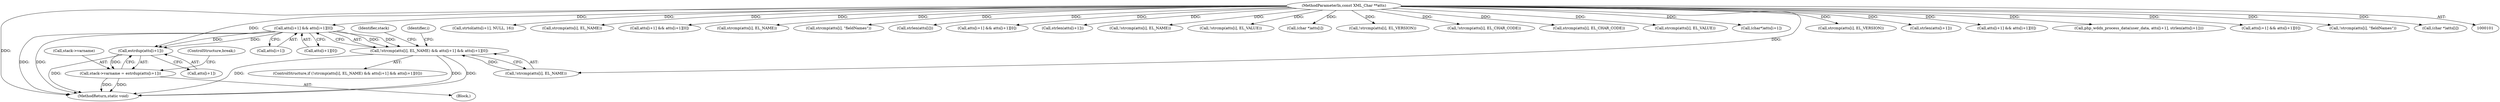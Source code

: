 digraph "0_php-src_c4cca4c20e75359c9a13a1f9a36cb7b4e9601d29?w=1@array" {
"1000550" [label="(Call,atts[i+1] && atts[i+1][0])"];
"1000104" [label="(MethodParameterIn,const XML_Char **atts)"];
"1000543" [label="(Call,!strcmp(atts[i], EL_NAME) && atts[i+1] && atts[i+1][0])"];
"1000576" [label="(Call,estrdup(atts[i+1]))"];
"1000572" [label="(Call,stack->varname = estrdup(atts[i+1]))"];
"1000284" [label="(Call,strtol(atts[i+1], NULL, 16))"];
"1000573" [label="(Call,stack->varname)"];
"1000779" [label="(Call,strcmp(atts[i], EL_NAME))"];
"1000625" [label="(Call,atts[i+1] && atts[i+1][0])"];
"1000545" [label="(Call,strcmp(atts[i], EL_NAME))"];
"1000620" [label="(Call,strcmp(atts[i], \"fieldNames\"))"];
"1000572" [label="(Call,stack->varname = estrdup(atts[i+1]))"];
"1000654" [label="(Call,strlen(atts[i]))"];
"1000784" [label="(Call,atts[i+1] && atts[i+1][0])"];
"1000563" [label="(Block,)"];
"1000893" [label="(MethodReturn,static void)"];
"1000416" [label="(Call,strlen(atts[i+1]))"];
"1000543" [label="(Call,!strcmp(atts[i], EL_NAME) && atts[i+1] && atts[i+1][0])"];
"1000551" [label="(Call,atts[i+1])"];
"1000778" [label="(Call,!strcmp(atts[i], EL_NAME))"];
"1000361" [label="(Call,!strcmp(atts[i], EL_VALUE))"];
"1000577" [label="(Call,atts[i+1])"];
"1000660" [label="(Call,(char *)atts[i])"];
"1000542" [label="(ControlStructure,if (!strcmp(atts[i], EL_NAME) && atts[i+1] && atts[i+1][0]))"];
"1000576" [label="(Call,estrdup(atts[i+1]))"];
"1000133" [label="(Call,!strcmp(atts[i], EL_VERSION))"];
"1000256" [label="(Call,!strcmp(atts[i], EL_CHAR_CODE))"];
"1000540" [label="(Identifier,i)"];
"1000257" [label="(Call,strcmp(atts[i], EL_CHAR_CODE))"];
"1000362" [label="(Call,strcmp(atts[i], EL_VALUE))"];
"1000822" [label="(Call,(char*)atts[i+1])"];
"1000544" [label="(Call,!strcmp(atts[i], EL_NAME))"];
"1000134" [label="(Call,strcmp(atts[i], EL_VERSION))"];
"1000830" [label="(Call,strlen(atts[i+1]))"];
"1000367" [label="(Call,atts[i+1] && atts[i+1][0])"];
"1000409" [label="(Call,php_wddx_process_data(user_data, atts[i+1], strlen(atts[i+1])))"];
"1000582" [label="(ControlStructure,break;)"];
"1000566" [label="(Identifier,stack)"];
"1000262" [label="(Call,atts[i+1] && atts[i+1][0])"];
"1000104" [label="(MethodParameterIn,const XML_Char **atts)"];
"1000619" [label="(Call,!strcmp(atts[i], \"fieldNames\"))"];
"1000556" [label="(Call,atts[i+1][0])"];
"1000550" [label="(Call,atts[i+1] && atts[i+1][0])"];
"1000649" [label="(Call,(char *)atts[i])"];
"1000550" -> "1000543"  [label="AST: "];
"1000550" -> "1000551"  [label="CFG: "];
"1000550" -> "1000556"  [label="CFG: "];
"1000551" -> "1000550"  [label="AST: "];
"1000556" -> "1000550"  [label="AST: "];
"1000543" -> "1000550"  [label="CFG: "];
"1000550" -> "1000893"  [label="DDG: "];
"1000550" -> "1000893"  [label="DDG: "];
"1000550" -> "1000543"  [label="DDG: "];
"1000550" -> "1000543"  [label="DDG: "];
"1000104" -> "1000550"  [label="DDG: "];
"1000550" -> "1000576"  [label="DDG: "];
"1000550" -> "1000576"  [label="DDG: "];
"1000104" -> "1000101"  [label="AST: "];
"1000104" -> "1000893"  [label="DDG: "];
"1000104" -> "1000133"  [label="DDG: "];
"1000104" -> "1000134"  [label="DDG: "];
"1000104" -> "1000256"  [label="DDG: "];
"1000104" -> "1000257"  [label="DDG: "];
"1000104" -> "1000262"  [label="DDG: "];
"1000104" -> "1000284"  [label="DDG: "];
"1000104" -> "1000361"  [label="DDG: "];
"1000104" -> "1000362"  [label="DDG: "];
"1000104" -> "1000367"  [label="DDG: "];
"1000104" -> "1000409"  [label="DDG: "];
"1000104" -> "1000416"  [label="DDG: "];
"1000104" -> "1000544"  [label="DDG: "];
"1000104" -> "1000545"  [label="DDG: "];
"1000104" -> "1000576"  [label="DDG: "];
"1000104" -> "1000619"  [label="DDG: "];
"1000104" -> "1000620"  [label="DDG: "];
"1000104" -> "1000625"  [label="DDG: "];
"1000104" -> "1000649"  [label="DDG: "];
"1000104" -> "1000654"  [label="DDG: "];
"1000104" -> "1000660"  [label="DDG: "];
"1000104" -> "1000778"  [label="DDG: "];
"1000104" -> "1000779"  [label="DDG: "];
"1000104" -> "1000784"  [label="DDG: "];
"1000104" -> "1000822"  [label="DDG: "];
"1000104" -> "1000830"  [label="DDG: "];
"1000543" -> "1000542"  [label="AST: "];
"1000543" -> "1000544"  [label="CFG: "];
"1000544" -> "1000543"  [label="AST: "];
"1000566" -> "1000543"  [label="CFG: "];
"1000540" -> "1000543"  [label="CFG: "];
"1000543" -> "1000893"  [label="DDG: "];
"1000543" -> "1000893"  [label="DDG: "];
"1000543" -> "1000893"  [label="DDG: "];
"1000544" -> "1000543"  [label="DDG: "];
"1000576" -> "1000572"  [label="AST: "];
"1000576" -> "1000577"  [label="CFG: "];
"1000577" -> "1000576"  [label="AST: "];
"1000572" -> "1000576"  [label="CFG: "];
"1000576" -> "1000893"  [label="DDG: "];
"1000576" -> "1000572"  [label="DDG: "];
"1000572" -> "1000563"  [label="AST: "];
"1000573" -> "1000572"  [label="AST: "];
"1000582" -> "1000572"  [label="CFG: "];
"1000572" -> "1000893"  [label="DDG: "];
"1000572" -> "1000893"  [label="DDG: "];
}
